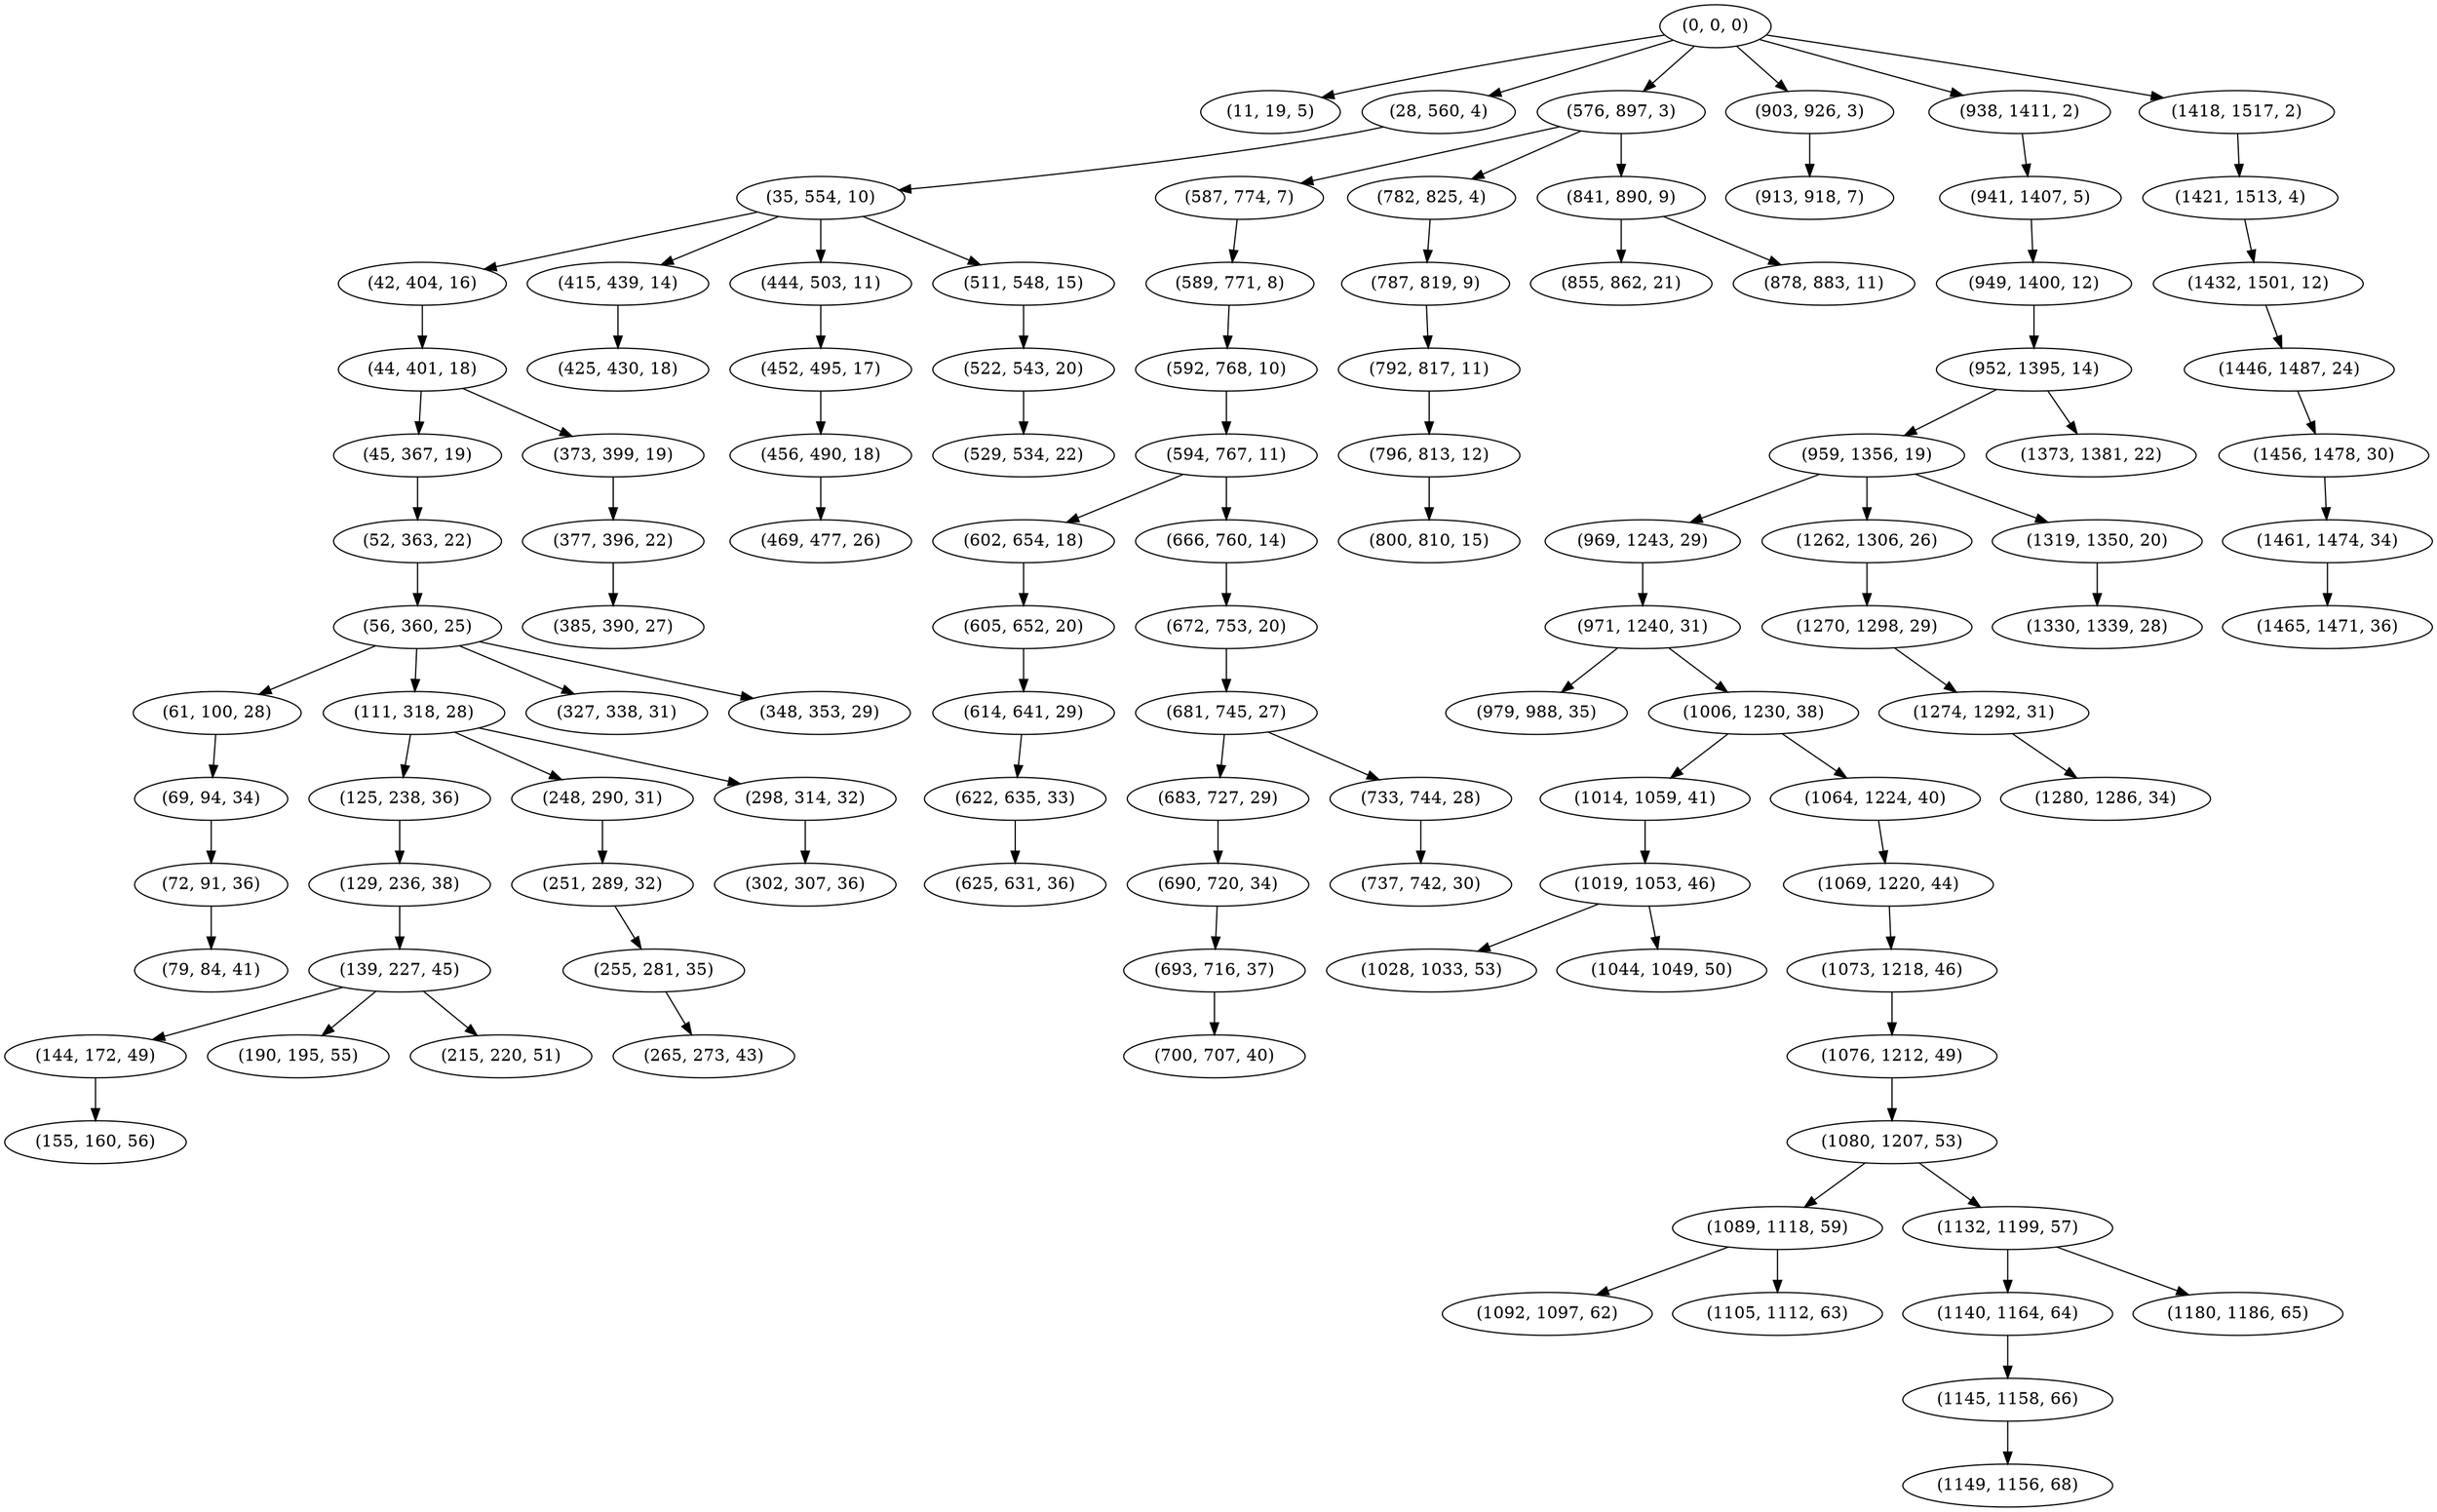 digraph tree {
    "(0, 0, 0)";
    "(11, 19, 5)";
    "(28, 560, 4)";
    "(35, 554, 10)";
    "(42, 404, 16)";
    "(44, 401, 18)";
    "(45, 367, 19)";
    "(52, 363, 22)";
    "(56, 360, 25)";
    "(61, 100, 28)";
    "(69, 94, 34)";
    "(72, 91, 36)";
    "(79, 84, 41)";
    "(111, 318, 28)";
    "(125, 238, 36)";
    "(129, 236, 38)";
    "(139, 227, 45)";
    "(144, 172, 49)";
    "(155, 160, 56)";
    "(190, 195, 55)";
    "(215, 220, 51)";
    "(248, 290, 31)";
    "(251, 289, 32)";
    "(255, 281, 35)";
    "(265, 273, 43)";
    "(298, 314, 32)";
    "(302, 307, 36)";
    "(327, 338, 31)";
    "(348, 353, 29)";
    "(373, 399, 19)";
    "(377, 396, 22)";
    "(385, 390, 27)";
    "(415, 439, 14)";
    "(425, 430, 18)";
    "(444, 503, 11)";
    "(452, 495, 17)";
    "(456, 490, 18)";
    "(469, 477, 26)";
    "(511, 548, 15)";
    "(522, 543, 20)";
    "(529, 534, 22)";
    "(576, 897, 3)";
    "(587, 774, 7)";
    "(589, 771, 8)";
    "(592, 768, 10)";
    "(594, 767, 11)";
    "(602, 654, 18)";
    "(605, 652, 20)";
    "(614, 641, 29)";
    "(622, 635, 33)";
    "(625, 631, 36)";
    "(666, 760, 14)";
    "(672, 753, 20)";
    "(681, 745, 27)";
    "(683, 727, 29)";
    "(690, 720, 34)";
    "(693, 716, 37)";
    "(700, 707, 40)";
    "(733, 744, 28)";
    "(737, 742, 30)";
    "(782, 825, 4)";
    "(787, 819, 9)";
    "(792, 817, 11)";
    "(796, 813, 12)";
    "(800, 810, 15)";
    "(841, 890, 9)";
    "(855, 862, 21)";
    "(878, 883, 11)";
    "(903, 926, 3)";
    "(913, 918, 7)";
    "(938, 1411, 2)";
    "(941, 1407, 5)";
    "(949, 1400, 12)";
    "(952, 1395, 14)";
    "(959, 1356, 19)";
    "(969, 1243, 29)";
    "(971, 1240, 31)";
    "(979, 988, 35)";
    "(1006, 1230, 38)";
    "(1014, 1059, 41)";
    "(1019, 1053, 46)";
    "(1028, 1033, 53)";
    "(1044, 1049, 50)";
    "(1064, 1224, 40)";
    "(1069, 1220, 44)";
    "(1073, 1218, 46)";
    "(1076, 1212, 49)";
    "(1080, 1207, 53)";
    "(1089, 1118, 59)";
    "(1092, 1097, 62)";
    "(1105, 1112, 63)";
    "(1132, 1199, 57)";
    "(1140, 1164, 64)";
    "(1145, 1158, 66)";
    "(1149, 1156, 68)";
    "(1180, 1186, 65)";
    "(1262, 1306, 26)";
    "(1270, 1298, 29)";
    "(1274, 1292, 31)";
    "(1280, 1286, 34)";
    "(1319, 1350, 20)";
    "(1330, 1339, 28)";
    "(1373, 1381, 22)";
    "(1418, 1517, 2)";
    "(1421, 1513, 4)";
    "(1432, 1501, 12)";
    "(1446, 1487, 24)";
    "(1456, 1478, 30)";
    "(1461, 1474, 34)";
    "(1465, 1471, 36)";
    "(0, 0, 0)" -> "(11, 19, 5)";
    "(0, 0, 0)" -> "(28, 560, 4)";
    "(0, 0, 0)" -> "(576, 897, 3)";
    "(0, 0, 0)" -> "(903, 926, 3)";
    "(0, 0, 0)" -> "(938, 1411, 2)";
    "(0, 0, 0)" -> "(1418, 1517, 2)";
    "(28, 560, 4)" -> "(35, 554, 10)";
    "(35, 554, 10)" -> "(42, 404, 16)";
    "(35, 554, 10)" -> "(415, 439, 14)";
    "(35, 554, 10)" -> "(444, 503, 11)";
    "(35, 554, 10)" -> "(511, 548, 15)";
    "(42, 404, 16)" -> "(44, 401, 18)";
    "(44, 401, 18)" -> "(45, 367, 19)";
    "(44, 401, 18)" -> "(373, 399, 19)";
    "(45, 367, 19)" -> "(52, 363, 22)";
    "(52, 363, 22)" -> "(56, 360, 25)";
    "(56, 360, 25)" -> "(61, 100, 28)";
    "(56, 360, 25)" -> "(111, 318, 28)";
    "(56, 360, 25)" -> "(327, 338, 31)";
    "(56, 360, 25)" -> "(348, 353, 29)";
    "(61, 100, 28)" -> "(69, 94, 34)";
    "(69, 94, 34)" -> "(72, 91, 36)";
    "(72, 91, 36)" -> "(79, 84, 41)";
    "(111, 318, 28)" -> "(125, 238, 36)";
    "(111, 318, 28)" -> "(248, 290, 31)";
    "(111, 318, 28)" -> "(298, 314, 32)";
    "(125, 238, 36)" -> "(129, 236, 38)";
    "(129, 236, 38)" -> "(139, 227, 45)";
    "(139, 227, 45)" -> "(144, 172, 49)";
    "(139, 227, 45)" -> "(190, 195, 55)";
    "(139, 227, 45)" -> "(215, 220, 51)";
    "(144, 172, 49)" -> "(155, 160, 56)";
    "(248, 290, 31)" -> "(251, 289, 32)";
    "(251, 289, 32)" -> "(255, 281, 35)";
    "(255, 281, 35)" -> "(265, 273, 43)";
    "(298, 314, 32)" -> "(302, 307, 36)";
    "(373, 399, 19)" -> "(377, 396, 22)";
    "(377, 396, 22)" -> "(385, 390, 27)";
    "(415, 439, 14)" -> "(425, 430, 18)";
    "(444, 503, 11)" -> "(452, 495, 17)";
    "(452, 495, 17)" -> "(456, 490, 18)";
    "(456, 490, 18)" -> "(469, 477, 26)";
    "(511, 548, 15)" -> "(522, 543, 20)";
    "(522, 543, 20)" -> "(529, 534, 22)";
    "(576, 897, 3)" -> "(587, 774, 7)";
    "(576, 897, 3)" -> "(782, 825, 4)";
    "(576, 897, 3)" -> "(841, 890, 9)";
    "(587, 774, 7)" -> "(589, 771, 8)";
    "(589, 771, 8)" -> "(592, 768, 10)";
    "(592, 768, 10)" -> "(594, 767, 11)";
    "(594, 767, 11)" -> "(602, 654, 18)";
    "(594, 767, 11)" -> "(666, 760, 14)";
    "(602, 654, 18)" -> "(605, 652, 20)";
    "(605, 652, 20)" -> "(614, 641, 29)";
    "(614, 641, 29)" -> "(622, 635, 33)";
    "(622, 635, 33)" -> "(625, 631, 36)";
    "(666, 760, 14)" -> "(672, 753, 20)";
    "(672, 753, 20)" -> "(681, 745, 27)";
    "(681, 745, 27)" -> "(683, 727, 29)";
    "(681, 745, 27)" -> "(733, 744, 28)";
    "(683, 727, 29)" -> "(690, 720, 34)";
    "(690, 720, 34)" -> "(693, 716, 37)";
    "(693, 716, 37)" -> "(700, 707, 40)";
    "(733, 744, 28)" -> "(737, 742, 30)";
    "(782, 825, 4)" -> "(787, 819, 9)";
    "(787, 819, 9)" -> "(792, 817, 11)";
    "(792, 817, 11)" -> "(796, 813, 12)";
    "(796, 813, 12)" -> "(800, 810, 15)";
    "(841, 890, 9)" -> "(855, 862, 21)";
    "(841, 890, 9)" -> "(878, 883, 11)";
    "(903, 926, 3)" -> "(913, 918, 7)";
    "(938, 1411, 2)" -> "(941, 1407, 5)";
    "(941, 1407, 5)" -> "(949, 1400, 12)";
    "(949, 1400, 12)" -> "(952, 1395, 14)";
    "(952, 1395, 14)" -> "(959, 1356, 19)";
    "(952, 1395, 14)" -> "(1373, 1381, 22)";
    "(959, 1356, 19)" -> "(969, 1243, 29)";
    "(959, 1356, 19)" -> "(1262, 1306, 26)";
    "(959, 1356, 19)" -> "(1319, 1350, 20)";
    "(969, 1243, 29)" -> "(971, 1240, 31)";
    "(971, 1240, 31)" -> "(979, 988, 35)";
    "(971, 1240, 31)" -> "(1006, 1230, 38)";
    "(1006, 1230, 38)" -> "(1014, 1059, 41)";
    "(1006, 1230, 38)" -> "(1064, 1224, 40)";
    "(1014, 1059, 41)" -> "(1019, 1053, 46)";
    "(1019, 1053, 46)" -> "(1028, 1033, 53)";
    "(1019, 1053, 46)" -> "(1044, 1049, 50)";
    "(1064, 1224, 40)" -> "(1069, 1220, 44)";
    "(1069, 1220, 44)" -> "(1073, 1218, 46)";
    "(1073, 1218, 46)" -> "(1076, 1212, 49)";
    "(1076, 1212, 49)" -> "(1080, 1207, 53)";
    "(1080, 1207, 53)" -> "(1089, 1118, 59)";
    "(1080, 1207, 53)" -> "(1132, 1199, 57)";
    "(1089, 1118, 59)" -> "(1092, 1097, 62)";
    "(1089, 1118, 59)" -> "(1105, 1112, 63)";
    "(1132, 1199, 57)" -> "(1140, 1164, 64)";
    "(1132, 1199, 57)" -> "(1180, 1186, 65)";
    "(1140, 1164, 64)" -> "(1145, 1158, 66)";
    "(1145, 1158, 66)" -> "(1149, 1156, 68)";
    "(1262, 1306, 26)" -> "(1270, 1298, 29)";
    "(1270, 1298, 29)" -> "(1274, 1292, 31)";
    "(1274, 1292, 31)" -> "(1280, 1286, 34)";
    "(1319, 1350, 20)" -> "(1330, 1339, 28)";
    "(1418, 1517, 2)" -> "(1421, 1513, 4)";
    "(1421, 1513, 4)" -> "(1432, 1501, 12)";
    "(1432, 1501, 12)" -> "(1446, 1487, 24)";
    "(1446, 1487, 24)" -> "(1456, 1478, 30)";
    "(1456, 1478, 30)" -> "(1461, 1474, 34)";
    "(1461, 1474, 34)" -> "(1465, 1471, 36)";
}
